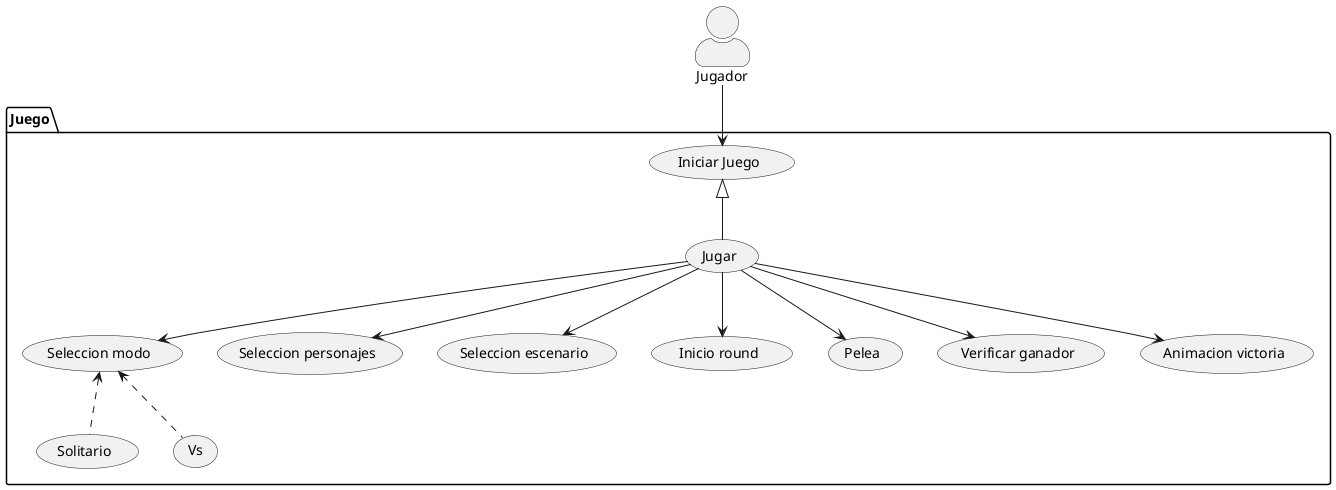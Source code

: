 @startuml

skinparam actorStyle awesome

"Jugador" as player
package Juego {
    usecase "Iniciar Juego" as 1
    usecase "Jugar" as 2
    usecase "Seleccion modo" as 3
    usecase "Seleccion personajes" as 4
    usecase "Seleccion escenario" as 5
    usecase "Inicio round" as 6
    usecase "Pelea" as 7
    usecase "Verificar ganador" as 8
    usecase "Animacion victoria" as 9
    usecase "Solitario" as 10
    usecase "Vs" as 11
}

player --> 1
1 <|-- 2
2 --> 3
2 --> 4
2 --> 5
2 --> 6
2 --> 7
2 --> 8
2 --> 9
3 <.. 10
3 <.. 11

@enduml
